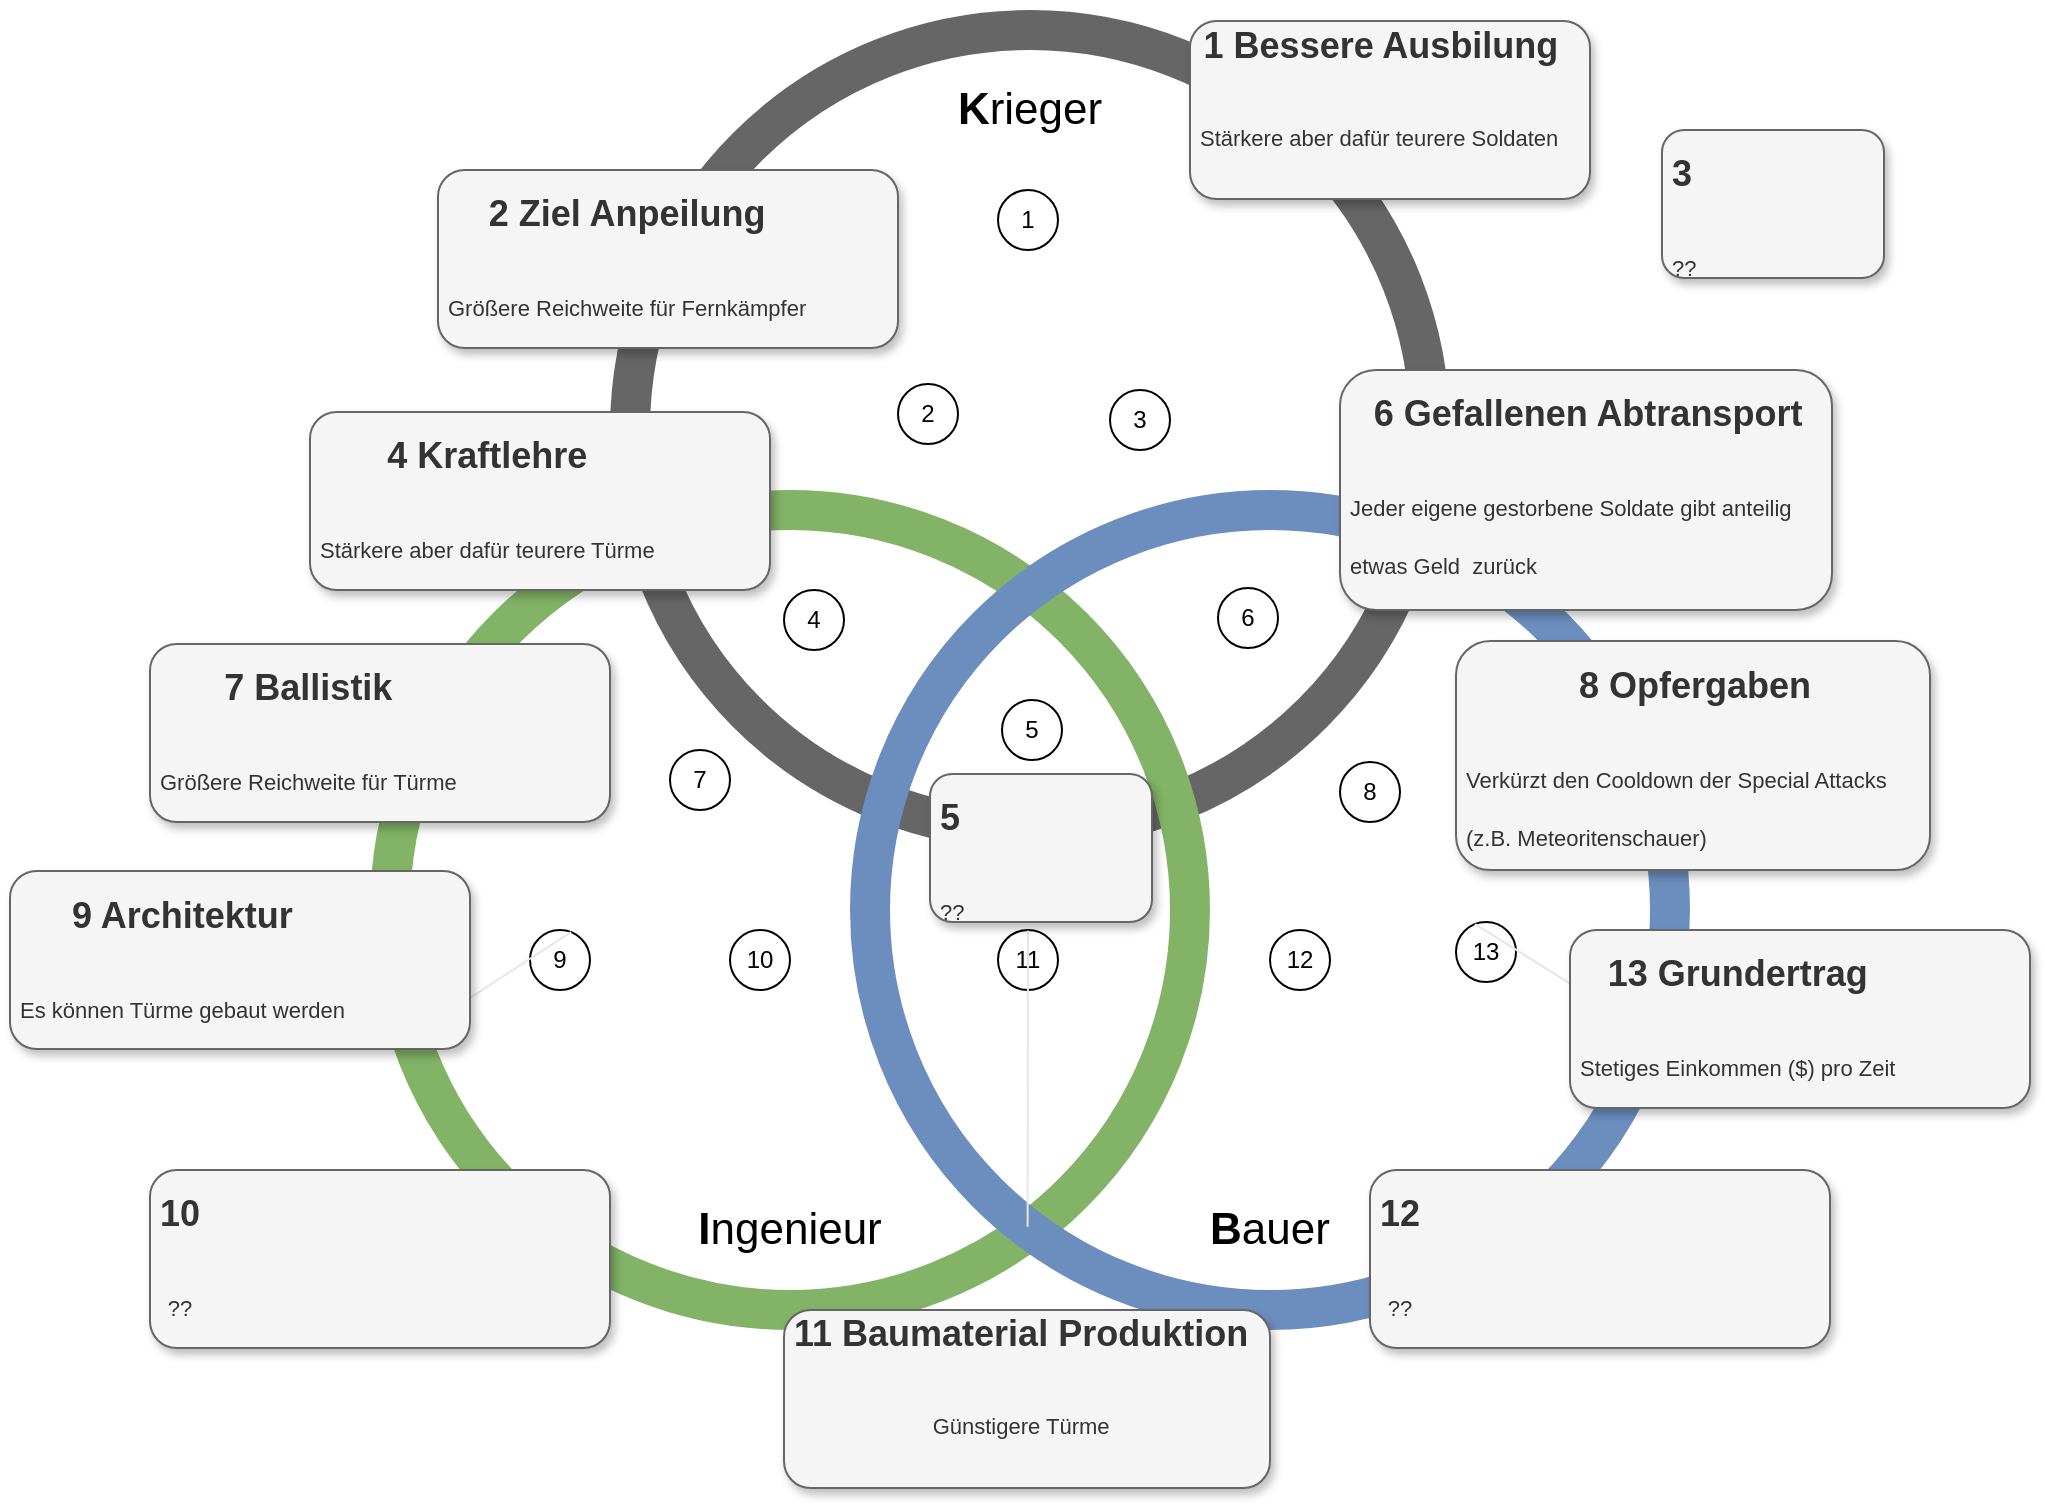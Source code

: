 <mxfile version="14.2.9" type="device"><diagram id="kkpnZdPEQ47nMjyWJejf" name="Page-1"><mxGraphModel dx="1865" dy="556" grid="1" gridSize="10" guides="1" tooltips="1" connect="1" arrows="1" fold="1" page="1" pageScale="1" pageWidth="827" pageHeight="1169" math="0" shadow="0"><root><mxCell id="0"/><mxCell id="1" parent="0"/><mxCell id="7t-cK4l555jzZCbj4ujc-2" value="" style="ellipse;whiteSpace=wrap;html=1;aspect=fixed;strokeColor=#666666;fontColor=#333333;gradientColor=#ffffff;fillColor=none;strokeWidth=20;" parent="1" vertex="1"><mxGeometry x="200" y="40" width="400" height="400" as="geometry"/></mxCell><mxCell id="7t-cK4l555jzZCbj4ujc-3" value="" style="ellipse;whiteSpace=wrap;html=1;aspect=fixed;strokeColor=#82b366;gradientColor=#ffffff;fillColor=none;strokeWidth=20;" parent="1" vertex="1"><mxGeometry x="80" y="280" width="400" height="400" as="geometry"/></mxCell><mxCell id="7t-cK4l555jzZCbj4ujc-4" value="" style="ellipse;whiteSpace=wrap;html=1;aspect=fixed;strokeColor=#6c8ebf;gradientColor=#ffffff;fillColor=none;strokeWidth=20;" parent="1" vertex="1"><mxGeometry x="320" y="280" width="400" height="400" as="geometry"/></mxCell><mxCell id="7t-cK4l555jzZCbj4ujc-5" value="&lt;font style=&quot;font-size: 22px&quot;&gt;&lt;b&gt;K&lt;/b&gt;rieger&lt;/font&gt;" style="text;html=1;strokeColor=none;fillColor=none;align=center;verticalAlign=middle;whiteSpace=wrap;rounded=0;" parent="1" vertex="1"><mxGeometry x="380" y="70" width="40" height="20" as="geometry"/></mxCell><mxCell id="7t-cK4l555jzZCbj4ujc-6" value="&lt;font style=&quot;font-size: 22px&quot;&gt;&lt;b&gt;I&lt;/b&gt;ngenieur&lt;/font&gt;" style="text;html=1;strokeColor=none;fillColor=none;align=center;verticalAlign=middle;whiteSpace=wrap;rounded=0;" parent="1" vertex="1"><mxGeometry x="260" y="630" width="40" height="20" as="geometry"/></mxCell><mxCell id="7t-cK4l555jzZCbj4ujc-7" value="&lt;font style=&quot;font-size: 22px&quot;&gt;&lt;b&gt;B&lt;/b&gt;auer&lt;/font&gt;" style="text;html=1;strokeColor=none;fillColor=none;align=center;verticalAlign=middle;whiteSpace=wrap;rounded=0;" parent="1" vertex="1"><mxGeometry x="500" y="630" width="40" height="20" as="geometry"/></mxCell><mxCell id="7t-cK4l555jzZCbj4ujc-8" value="1" style="ellipse;whiteSpace=wrap;html=1;aspect=fixed;fillColor=none;gradientColor=#ffffff;" parent="1" vertex="1"><mxGeometry x="384" y="120" width="30" height="30" as="geometry"/></mxCell><mxCell id="7t-cK4l555jzZCbj4ujc-27" value="7" style="ellipse;whiteSpace=wrap;html=1;aspect=fixed;gradientColor=#ffffff;" parent="1" vertex="1"><mxGeometry x="220" y="400" width="30" height="30" as="geometry"/></mxCell><mxCell id="7t-cK4l555jzZCbj4ujc-13" value="9" style="ellipse;whiteSpace=wrap;html=1;aspect=fixed;gradientColor=#ffffff;" parent="1" vertex="1"><mxGeometry x="150" y="490" width="30" height="30" as="geometry"/></mxCell><mxCell id="7t-cK4l555jzZCbj4ujc-35" value="" style="endArrow=none;html=1;entryX=0.684;entryY=0.036;entryDx=0;entryDy=0;entryPerimeter=0;exitX=0.032;exitY=0.654;exitDx=0;exitDy=0;exitPerimeter=0;strokeColor=#E6E6E6;" parent="1" source="7t-cK4l555jzZCbj4ujc-3" target="7t-cK4l555jzZCbj4ujc-13" edge="1"><mxGeometry width="50" height="50" relative="1" as="geometry"><mxPoint x="92.8" y="541.6" as="sourcePoint"/><mxPoint x="593.6" y="294.4" as="targetPoint"/></mxGeometry></mxCell><mxCell id="7t-cK4l555jzZCbj4ujc-36" value="10" style="ellipse;whiteSpace=wrap;html=1;aspect=fixed;gradientColor=#ffffff;" parent="1" vertex="1"><mxGeometry x="250" y="490" width="30" height="30" as="geometry"/></mxCell><mxCell id="7t-cK4l555jzZCbj4ujc-37" value="11" style="ellipse;whiteSpace=wrap;html=1;aspect=fixed;gradientColor=#ffffff;" parent="1" vertex="1"><mxGeometry x="384" y="490" width="30" height="30" as="geometry"/></mxCell><mxCell id="7t-cK4l555jzZCbj4ujc-38" value="" style="endArrow=none;html=1;entryX=0.5;entryY=0.007;entryDx=0;entryDy=0;entryPerimeter=0;exitX=0.197;exitY=0.896;exitDx=0;exitDy=0;exitPerimeter=0;strokeColor=#E6E6E6;" parent="1" source="7t-cK4l555jzZCbj4ujc-4" target="7t-cK4l555jzZCbj4ujc-37" edge="1"><mxGeometry width="50" height="50" relative="1" as="geometry"><mxPoint x="398.8" y="638.4" as="sourcePoint"/><mxPoint x="400" y="42.8" as="targetPoint"/></mxGeometry></mxCell><mxCell id="7t-cK4l555jzZCbj4ujc-39" value="12" style="ellipse;whiteSpace=wrap;html=1;aspect=fixed;gradientColor=#ffffff;" parent="1" vertex="1"><mxGeometry x="520" y="490" width="30" height="30" as="geometry"/></mxCell><mxCell id="7t-cK4l555jzZCbj4ujc-40" value="13" style="ellipse;whiteSpace=wrap;html=1;aspect=fixed;gradientColor=#ffffff;" parent="1" vertex="1"><mxGeometry x="613" y="486" width="30" height="30" as="geometry"/></mxCell><mxCell id="7t-cK4l555jzZCbj4ujc-41" value="" style="endArrow=none;html=1;entryX=0.317;entryY=0.036;entryDx=0;entryDy=0;entryPerimeter=0;exitX=0.979;exitY=0.657;exitDx=0;exitDy=0;exitPerimeter=0;strokeColor=#E6E6E6;" parent="1" source="7t-cK4l555jzZCbj4ujc-4" target="7t-cK4l555jzZCbj4ujc-40" edge="1"><mxGeometry width="50" height="50" relative="1" as="geometry"><mxPoint x="711.6" y="542.8" as="sourcePoint"/><mxPoint x="206.8" y="294.4" as="targetPoint"/></mxGeometry></mxCell><mxCell id="7t-cK4l555jzZCbj4ujc-42" value="8" style="ellipse;whiteSpace=wrap;html=1;aspect=fixed;gradientColor=#ffffff;" parent="1" vertex="1"><mxGeometry x="555" y="406" width="30" height="30" as="geometry"/></mxCell><mxCell id="7t-cK4l555jzZCbj4ujc-43" value="6" style="ellipse;whiteSpace=wrap;html=1;aspect=fixed;gradientColor=#ffffff;" parent="1" vertex="1"><mxGeometry x="494" y="319" width="30" height="30" as="geometry"/></mxCell><mxCell id="7t-cK4l555jzZCbj4ujc-44" value="3" style="ellipse;whiteSpace=wrap;html=1;aspect=fixed;gradientColor=#ffffff;" parent="1" vertex="1"><mxGeometry x="440" y="220" width="30" height="30" as="geometry"/></mxCell><mxCell id="7t-cK4l555jzZCbj4ujc-45" value="5" style="ellipse;whiteSpace=wrap;html=1;aspect=fixed;gradientColor=#ffffff;" parent="1" vertex="1"><mxGeometry x="386" y="375" width="30" height="30" as="geometry"/></mxCell><mxCell id="7t-cK4l555jzZCbj4ujc-46" value="4" style="ellipse;whiteSpace=wrap;html=1;aspect=fixed;gradientColor=#ffffff;" parent="1" vertex="1"><mxGeometry x="277" y="320" width="30" height="30" as="geometry"/></mxCell><mxCell id="7t-cK4l555jzZCbj4ujc-47" value="2" style="ellipse;whiteSpace=wrap;html=1;aspect=fixed;gradientColor=#ffffff;" parent="1" vertex="1"><mxGeometry x="334" y="217" width="30" height="30" as="geometry"/></mxCell><mxCell id="7t-cK4l555jzZCbj4ujc-49" value="&lt;p style=&quot;line-height: 30%&quot;&gt;&lt;/p&gt;&lt;h1 style=&quot;text-align: right ; font-size: 18px&quot;&gt;&lt;font style=&quot;font-size: 18px&quot;&gt;1 Bessere Ausbilung&lt;/font&gt;&lt;/h1&gt;&lt;h1&gt;&lt;span style=&quot;font-weight: 400&quot;&gt;&lt;font style=&quot;font-size: 11px&quot;&gt;Stärkere aber dafür teurere Soldaten&lt;/font&gt;&lt;/span&gt;&lt;/h1&gt;&lt;p&gt;&lt;/p&gt;" style="text;html=1;strokeColor=#666666;spacing=5;spacingTop=-20;whiteSpace=wrap;overflow=hidden;rounded=1;glass=0;fillColor=#f5f5f5;fontColor=#333333;shadow=1;" parent="1" vertex="1"><mxGeometry x="480" y="35.5" width="200" height="89" as="geometry"/></mxCell><mxCell id="7t-cK4l555jzZCbj4ujc-50" value="&lt;p style=&quot;line-height: 30%&quot;&gt;&lt;/p&gt;&lt;h1 style=&quot;text-align: center&quot;&gt;&lt;span style=&quot;font-size: 18px&quot;&gt;9 Architektur&lt;/span&gt;&lt;/h1&gt;&lt;h1 style=&quot;text-align: center&quot;&gt;&lt;span style=&quot;font-size: 11px ; font-weight: 400 ; text-align: left&quot;&gt;Es können Türme gebaut werden&lt;/span&gt;&lt;br&gt;&lt;/h1&gt;&lt;p&gt;&lt;/p&gt;" style="text;html=1;strokeColor=#666666;spacing=5;spacingTop=-20;whiteSpace=wrap;overflow=hidden;rounded=1;glass=0;fillColor=#f5f5f5;fontColor=#333333;shadow=1;" parent="1" vertex="1"><mxGeometry x="-110" y="460.5" width="230" height="89" as="geometry"/></mxCell><mxCell id="7t-cK4l555jzZCbj4ujc-51" value="&lt;p style=&quot;line-height: 30%&quot;&gt;&lt;/p&gt;&lt;h1 style=&quot;text-align: center&quot;&gt;&lt;font style=&quot;font-size: 18px&quot;&gt;6 Gefallenen Abtransport&lt;/font&gt;&lt;/h1&gt;&lt;h1&gt;&lt;span style=&quot;font-weight: 400&quot;&gt;&lt;font style=&quot;font-size: 11px&quot;&gt;Jeder eigene gestorbene Soldate gibt anteilig etwas Geld&amp;nbsp; zurück&lt;/font&gt;&lt;/span&gt;&lt;/h1&gt;&lt;p&gt;&lt;/p&gt;" style="text;html=1;strokeColor=#666666;spacing=5;spacingTop=-20;whiteSpace=wrap;overflow=hidden;rounded=1;glass=0;fillColor=#f5f5f5;fontColor=#333333;shadow=1;" parent="1" vertex="1"><mxGeometry x="555" y="210" width="246" height="120" as="geometry"/></mxCell><mxCell id="7t-cK4l555jzZCbj4ujc-52" value="&lt;p style=&quot;line-height: 30%&quot;&gt;&lt;/p&gt;&lt;h1 style=&quot;text-align: center&quot;&gt;&lt;span style=&quot;font-size: 18px&quot;&gt;7 Ballistik&lt;/span&gt;&lt;/h1&gt;&lt;h1 style=&quot;text-align: center&quot;&gt;&lt;span style=&quot;font-size: 11px ; font-weight: 400 ; text-align: left&quot;&gt;Größere Reichweite für Türme&lt;/span&gt;&lt;br&gt;&lt;/h1&gt;&lt;p&gt;&lt;/p&gt;" style="text;html=1;strokeColor=#666666;spacing=5;spacingTop=-20;whiteSpace=wrap;overflow=hidden;rounded=1;glass=0;fillColor=#f5f5f5;fontColor=#333333;shadow=1;" parent="1" vertex="1"><mxGeometry x="-40" y="347" width="230" height="89" as="geometry"/></mxCell><mxCell id="7t-cK4l555jzZCbj4ujc-53" value="&lt;p style=&quot;line-height: 30%&quot;&gt;&lt;/p&gt;&lt;h1 style=&quot;text-align: center&quot;&gt;&lt;span style=&quot;text-align: left ; font-size: 18px&quot;&gt;4 Kraftlehre&lt;/span&gt;&lt;/h1&gt;&lt;h1 style=&quot;text-align: center&quot;&gt;&lt;span style=&quot;font-size: 11px ; font-weight: 400 ; text-align: left&quot;&gt;Stärkere aber dafür teurere Türme&lt;/span&gt;&lt;br&gt;&lt;/h1&gt;&lt;p&gt;&lt;/p&gt;" style="text;html=1;strokeColor=#666666;spacing=5;spacingTop=-20;whiteSpace=wrap;overflow=hidden;rounded=1;glass=0;fillColor=#f5f5f5;fontColor=#333333;shadow=1;" parent="1" vertex="1"><mxGeometry x="40" y="231" width="230" height="89" as="geometry"/></mxCell><mxCell id="7t-cK4l555jzZCbj4ujc-54" value="&lt;p style=&quot;line-height: 30%&quot;&gt;&lt;/p&gt;&lt;h1 style=&quot;text-align: center&quot;&gt;&lt;span style=&quot;text-align: left ; font-size: 18px&quot;&gt;2 Ziel Anpeilung&lt;/span&gt;&lt;/h1&gt;&lt;h1 style=&quot;text-align: center&quot;&gt;&lt;span style=&quot;font-size: 11px ; font-weight: 400 ; text-align: left&quot;&gt;Größere Reichweite für Fernkämpfer&lt;/span&gt;&lt;br&gt;&lt;/h1&gt;&lt;p&gt;&lt;/p&gt;" style="text;html=1;strokeColor=#666666;spacing=5;spacingTop=-20;whiteSpace=wrap;overflow=hidden;rounded=1;glass=0;fillColor=#f5f5f5;fontColor=#333333;shadow=1;" parent="1" vertex="1"><mxGeometry x="104" y="110" width="230" height="89" as="geometry"/></mxCell><mxCell id="7t-cK4l555jzZCbj4ujc-55" value="&lt;p style=&quot;line-height: 30%&quot;&gt;&lt;/p&gt;&lt;h1 style=&quot;text-align: center ; font-size: 18px&quot;&gt;&lt;font style=&quot;font-size: 18px&quot;&gt;11 Baumaterial Produktion&lt;/font&gt;&lt;/h1&gt;&lt;h1 style=&quot;text-align: center&quot;&gt;&lt;span style=&quot;font-weight: 400 ; text-align: left&quot;&gt;&lt;font style=&quot;font-size: 11px&quot;&gt;Günstigere Türme&lt;/font&gt;&lt;/span&gt;&lt;br&gt;&lt;/h1&gt;&lt;p&gt;&lt;/p&gt;" style="text;html=1;strokeColor=#666666;spacing=5;spacingTop=-20;whiteSpace=wrap;overflow=hidden;rounded=1;glass=0;fillColor=#f5f5f5;fontColor=#333333;shadow=1;" parent="1" vertex="1"><mxGeometry x="277" y="680" width="243" height="89" as="geometry"/></mxCell><mxCell id="7t-cK4l555jzZCbj4ujc-56" value="&lt;p style=&quot;line-height: 30%&quot;&gt;&lt;/p&gt;&lt;h1 style=&quot;text-align: center&quot;&gt;&lt;span style=&quot;text-align: left ; font-size: 18px&quot;&gt;12&lt;/span&gt;&lt;/h1&gt;&lt;h1 style=&quot;text-align: center&quot;&gt;&lt;span style=&quot;font-size: 11px ; font-weight: 400 ; text-align: left&quot;&gt;??&lt;/span&gt;&lt;br&gt;&lt;/h1&gt;&lt;p&gt;&lt;/p&gt;" style="text;html=1;strokeColor=#666666;spacing=5;spacingTop=-20;whiteSpace=wrap;overflow=hidden;rounded=1;glass=0;fillColor=#f5f5f5;fontColor=#333333;shadow=1;" parent="1" vertex="1"><mxGeometry x="570" y="610" width="230" height="89" as="geometry"/></mxCell><mxCell id="7t-cK4l555jzZCbj4ujc-57" value="&lt;p style=&quot;line-height: 30%&quot;&gt;&lt;/p&gt;&lt;h1 style=&quot;text-align: center&quot;&gt;&lt;span style=&quot;text-align: left ; font-size: 18px&quot;&gt;10&lt;/span&gt;&lt;/h1&gt;&lt;h1 style=&quot;text-align: center&quot;&gt;&lt;span style=&quot;font-size: 11px ; font-weight: 400 ; text-align: left&quot;&gt;??&lt;/span&gt;&lt;br&gt;&lt;/h1&gt;&lt;p&gt;&lt;/p&gt;" style="text;html=1;strokeColor=#666666;spacing=5;spacingTop=-20;whiteSpace=wrap;overflow=hidden;rounded=1;glass=0;fillColor=#f5f5f5;fontColor=#333333;shadow=1;" parent="1" vertex="1"><mxGeometry x="-40" y="610" width="230" height="89" as="geometry"/></mxCell><mxCell id="7t-cK4l555jzZCbj4ujc-58" value="&lt;p style=&quot;line-height: 30%&quot;&gt;&lt;/p&gt;&lt;h1 style=&quot;text-align: center&quot;&gt;&lt;span style=&quot;text-align: left ; font-size: 18px&quot;&gt;13 Grundertrag&lt;/span&gt;&lt;/h1&gt;&lt;h1 style=&quot;text-align: left&quot;&gt;&lt;span style=&quot;font-size: 11px ; font-weight: 400&quot;&gt;Stetiges Einkommen ($) pro Zeit&lt;/span&gt;&lt;/h1&gt;&lt;p&gt;&lt;/p&gt;" style="text;html=1;strokeColor=#666666;spacing=5;spacingTop=-20;whiteSpace=wrap;overflow=hidden;rounded=1;glass=0;fillColor=#f5f5f5;fontColor=#333333;shadow=1;" parent="1" vertex="1"><mxGeometry x="670" y="490" width="230" height="89" as="geometry"/></mxCell><mxCell id="7t-cK4l555jzZCbj4ujc-59" value="&lt;p style=&quot;line-height: 30%&quot;&gt;&lt;/p&gt;&lt;h1 style=&quot;text-align: center&quot;&gt;&lt;span style=&quot;text-align: left ; font-size: 18px&quot;&gt;8 Opfergaben&lt;/span&gt;&lt;/h1&gt;&lt;h1 style=&quot;text-align: left&quot;&gt;&lt;span style=&quot;font-size: 11px ; font-weight: 400&quot;&gt;Verkürzt den Cooldown der Special Attacks (z.B. Meteoritenschauer)&lt;/span&gt;&lt;/h1&gt;&lt;p&gt;&lt;/p&gt;" style="text;html=1;strokeColor=#666666;spacing=5;spacingTop=-20;whiteSpace=wrap;overflow=hidden;rounded=1;glass=0;fillColor=#f5f5f5;fontColor=#333333;shadow=1;" parent="1" vertex="1"><mxGeometry x="613" y="345.5" width="237" height="114.5" as="geometry"/></mxCell><mxCell id="7t-cK4l555jzZCbj4ujc-60" value="&lt;p style=&quot;line-height: 30%&quot;&gt;&lt;/p&gt;&lt;h1 style=&quot;text-align: left&quot;&gt;&lt;span style=&quot;font-size: 18px&quot;&gt;5&lt;/span&gt;&lt;/h1&gt;&lt;h1 style=&quot;text-align: center&quot;&gt;&lt;span style=&quot;font-size: 11px ; font-weight: 400 ; text-align: left&quot;&gt;??&lt;/span&gt;&lt;br&gt;&lt;/h1&gt;&lt;p&gt;&lt;/p&gt;" style="text;html=1;strokeColor=#666666;spacing=5;spacingTop=-20;whiteSpace=wrap;overflow=hidden;rounded=1;glass=0;fillColor=#f5f5f5;fontColor=#333333;shadow=1;" parent="1" vertex="1"><mxGeometry x="350" y="412" width="111" height="74" as="geometry"/></mxCell><mxCell id="QxcSIYD6oWvNj96vanTk-1" value="&lt;p style=&quot;line-height: 30%&quot;&gt;&lt;/p&gt;&lt;h1 style=&quot;text-align: left&quot;&gt;&lt;span style=&quot;font-size: 18px&quot;&gt;3&lt;/span&gt;&lt;/h1&gt;&lt;h1 style=&quot;text-align: left&quot;&gt;&lt;span style=&quot;font-size: 11px ; font-weight: 400&quot;&gt;??&lt;/span&gt;&lt;br&gt;&lt;/h1&gt;&lt;p&gt;&lt;/p&gt;" style="text;html=1;strokeColor=#666666;spacing=5;spacingTop=-20;whiteSpace=wrap;overflow=hidden;rounded=1;glass=0;fillColor=#f5f5f5;fontColor=#333333;shadow=1;" vertex="1" parent="1"><mxGeometry x="716" y="90" width="111" height="74" as="geometry"/></mxCell></root></mxGraphModel></diagram></mxfile>